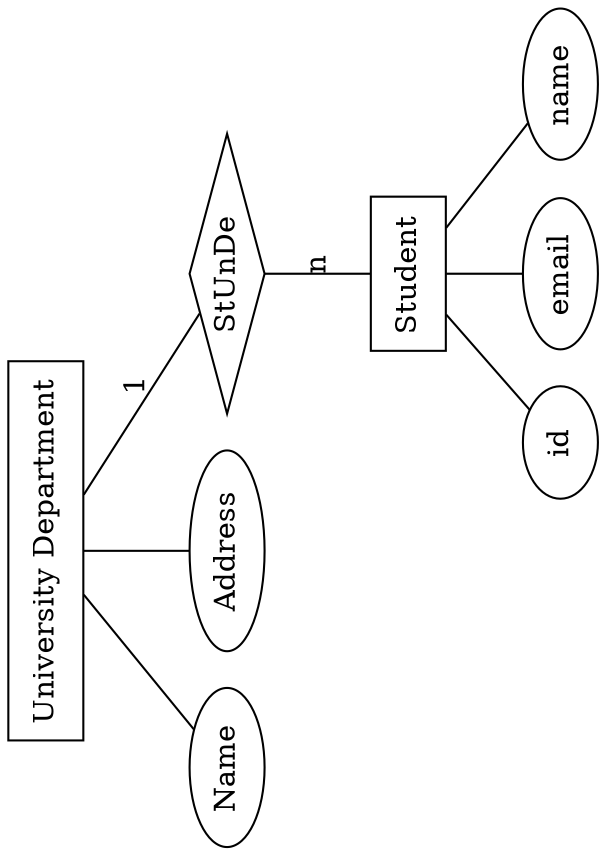 graph G
{
    rotate=90;

    id[label="id"];
    email[label="email"];
    name[label="name"];

    uname[label="Name"];
    address[label="Address"];

    node[shape=rectangle];
    university[label="University Department"];
    student[label="Student"];

    StUnDe[shape=diamond];

    university -- StUnDe [label="1", len=3];
    StUnDe -- student [label="n", len=2];

    student -- id;
    student -- name;
    student -- email;

    university -- uname;
    university -- address;
}
